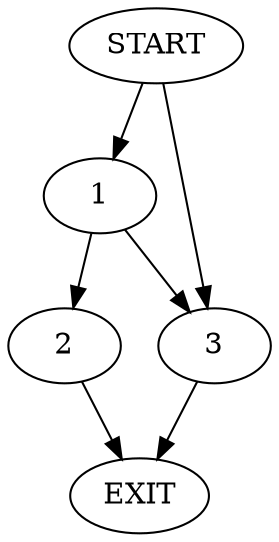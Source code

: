 digraph { 
0 [label="START"];
1;
2;
3;
4[label="EXIT"];
0 -> 1;
0 -> 3;
1 -> 2;
1 -> 3;
2 -> 4;
3 -> 4;
}
